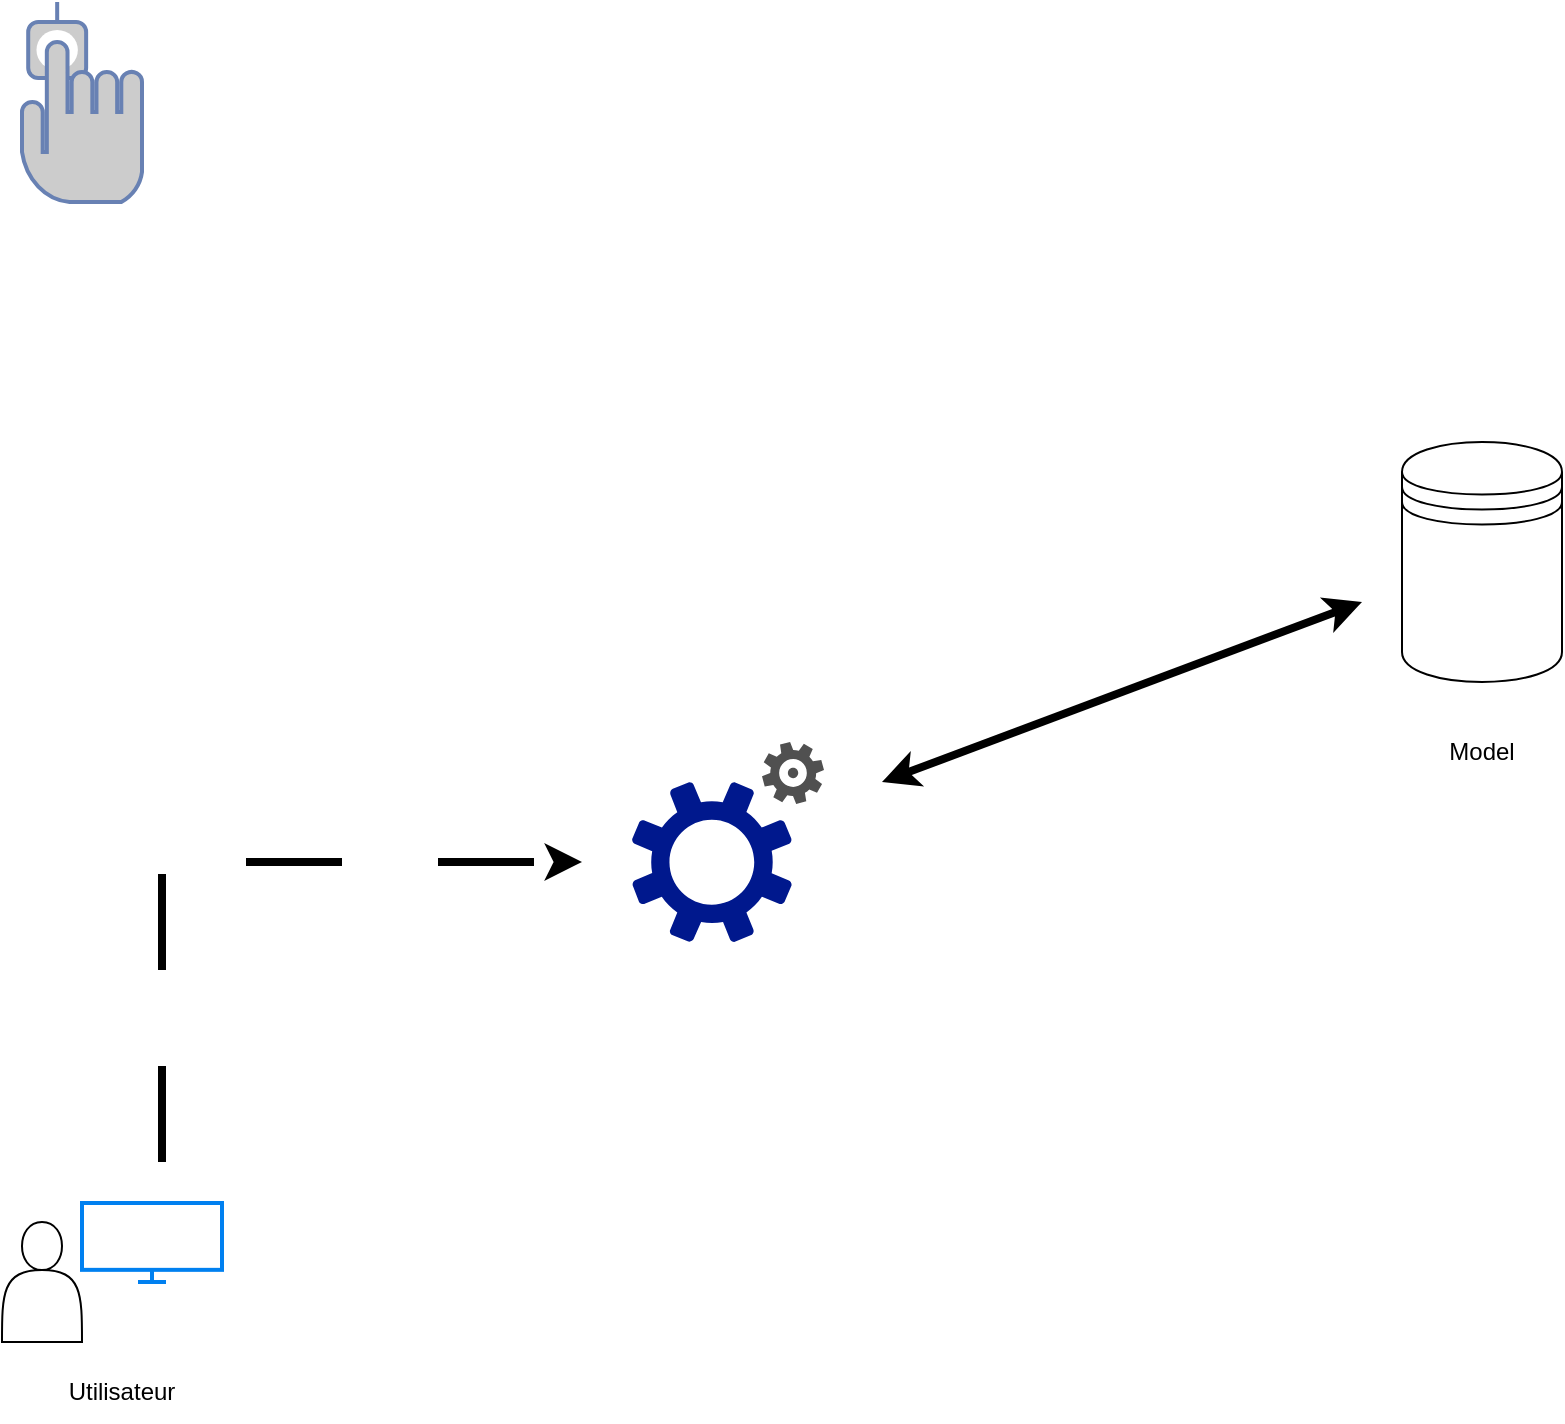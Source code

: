 <mxfile version="21.6.8" type="github">
  <diagram id="l8hXMBHkgcEJcSW0mbfh" name="Page-1">
    <mxGraphModel dx="1434" dy="1609" grid="1" gridSize="10" guides="1" tooltips="1" connect="1" arrows="1" fold="1" page="1" pageScale="1" pageWidth="1169" pageHeight="827" math="0" shadow="0">
      <root>
        <mxCell id="0" />
        <mxCell id="1" parent="0" />
        <mxCell id="i1IeRhXmlnAbxtGLGh6_-1" value="" style="shape=datastore;whiteSpace=wrap;html=1;" vertex="1" parent="1">
          <mxGeometry x="890" y="190" width="80" height="120" as="geometry" />
        </mxCell>
        <mxCell id="i1IeRhXmlnAbxtGLGh6_-2" value="Model" style="text;html=1;strokeColor=none;fillColor=none;align=center;verticalAlign=middle;whiteSpace=wrap;rounded=0;" vertex="1" parent="1">
          <mxGeometry x="900" y="330" width="60" height="30" as="geometry" />
        </mxCell>
        <mxCell id="i1IeRhXmlnAbxtGLGh6_-3" value="" style="sketch=0;pointerEvents=1;shadow=0;dashed=0;html=1;strokeColor=none;fillColor=#505050;labelPosition=center;verticalLabelPosition=bottom;verticalAlign=top;outlineConnect=0;align=center;shape=mxgraph.office.concepts.settings_office_365;" vertex="1" parent="1">
          <mxGeometry x="570" y="340" width="31" height="31" as="geometry" />
        </mxCell>
        <mxCell id="i1IeRhXmlnAbxtGLGh6_-4" value="" style="sketch=0;aspect=fixed;pointerEvents=1;shadow=0;dashed=0;html=1;strokeColor=none;labelPosition=center;verticalLabelPosition=bottom;verticalAlign=top;align=center;fillColor=#00188D;shape=mxgraph.mscae.enterprise.settings" vertex="1" parent="1">
          <mxGeometry x="505" y="360" width="80" height="80" as="geometry" />
        </mxCell>
        <mxCell id="i1IeRhXmlnAbxtGLGh6_-5" value="" style="shape=actor;whiteSpace=wrap;html=1;" vertex="1" parent="1">
          <mxGeometry x="190" y="580" width="40" height="60" as="geometry" />
        </mxCell>
        <mxCell id="i1IeRhXmlnAbxtGLGh6_-8" value="" style="html=1;verticalLabelPosition=bottom;align=center;labelBackgroundColor=#ffffff;verticalAlign=top;strokeWidth=2;strokeColor=#0080F0;shadow=0;dashed=0;shape=mxgraph.ios7.icons.monitor;" vertex="1" parent="1">
          <mxGeometry x="230" y="570.5" width="70" height="39.5" as="geometry" />
        </mxCell>
        <mxCell id="i1IeRhXmlnAbxtGLGh6_-10" value="" style="fontColor=#0066CC;verticalAlign=top;verticalLabelPosition=bottom;labelPosition=center;align=center;html=1;outlineConnect=0;fillColor=#CCCCCC;strokeColor=#6881B3;gradientColor=none;gradientDirection=north;strokeWidth=2;shape=mxgraph.networks.biometric_reader;" vertex="1" parent="1">
          <mxGeometry x="200" y="-30" width="60" height="100" as="geometry" />
        </mxCell>
        <mxCell id="i1IeRhXmlnAbxtGLGh6_-11" value="" style="endArrow=classic;startArrow=classic;html=1;rounded=0;strokeWidth=4;" edge="1" parent="1">
          <mxGeometry width="50" height="50" relative="1" as="geometry">
            <mxPoint x="630" y="360" as="sourcePoint" />
            <mxPoint x="870" y="270" as="targetPoint" />
          </mxGeometry>
        </mxCell>
        <mxCell id="i1IeRhXmlnAbxtGLGh6_-12" value="" style="endArrow=classic;html=1;rounded=0;dashed=1;dashPattern=12 12;strokeWidth=4;" edge="1" parent="1">
          <mxGeometry width="50" height="50" relative="1" as="geometry">
            <mxPoint x="270" y="550" as="sourcePoint" />
            <mxPoint x="480" y="400" as="targetPoint" />
            <Array as="points">
              <mxPoint x="270" y="400" />
            </Array>
          </mxGeometry>
        </mxCell>
        <mxCell id="i1IeRhXmlnAbxtGLGh6_-13" value="Utilisateur" style="text;html=1;strokeColor=none;fillColor=none;align=center;verticalAlign=middle;whiteSpace=wrap;rounded=0;" vertex="1" parent="1">
          <mxGeometry x="220" y="650" width="60" height="30" as="geometry" />
        </mxCell>
      </root>
    </mxGraphModel>
  </diagram>
</mxfile>
